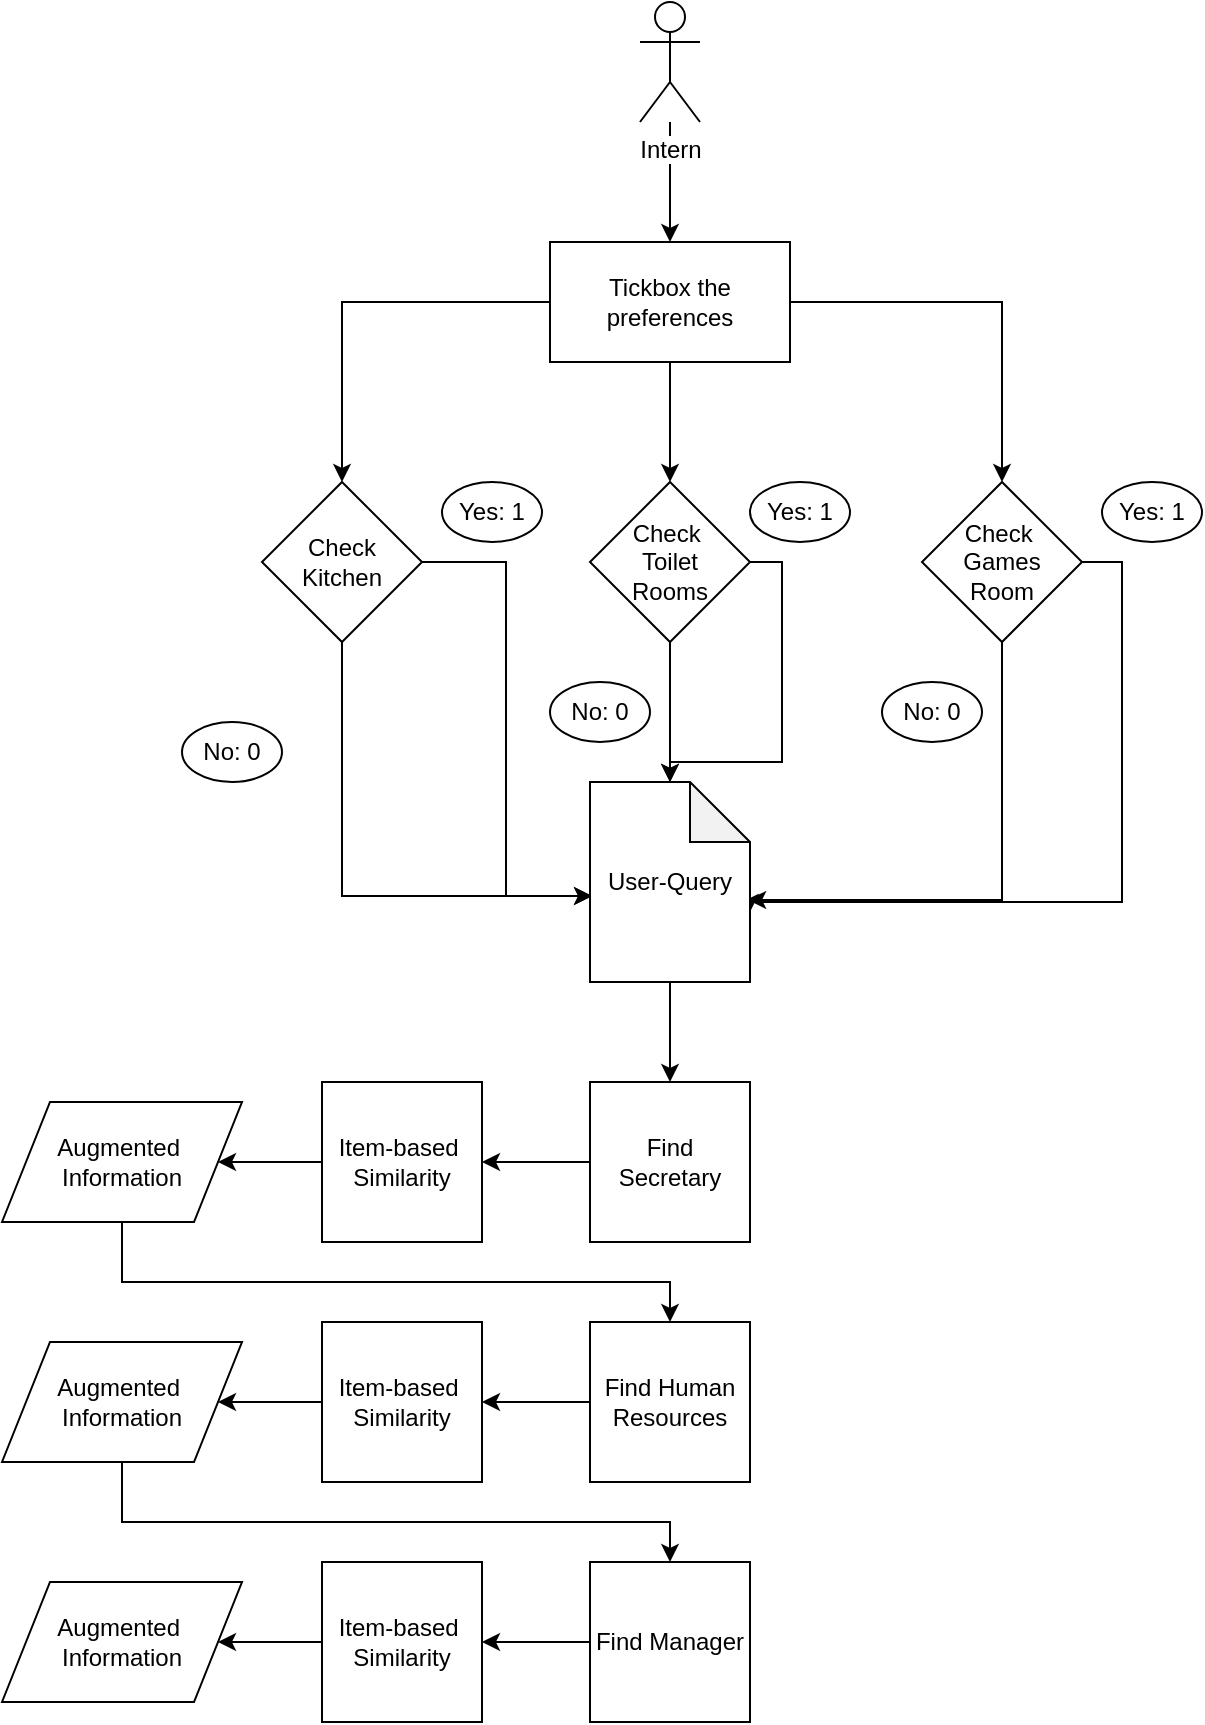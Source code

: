 <mxfile version="12.8.8"><diagram id="kWeO_miDUNJC8ZxaYHrX" name="Page-1"><mxGraphModel dx="967" dy="532" grid="1" gridSize="10" guides="1" tooltips="1" connect="1" arrows="1" fold="1" page="1" pageScale="1" pageWidth="827" pageHeight="1169" math="0" shadow="0"><root><mxCell id="0"/><mxCell id="1" parent="0"/><mxCell id="sgkdnnGBRxmuo2K_sVVX-17" style="edgeStyle=orthogonalEdgeStyle;rounded=0;orthogonalLoop=1;jettySize=auto;html=1;entryX=0.5;entryY=0;entryDx=0;entryDy=0;" edge="1" parent="1" source="sgkdnnGBRxmuo2K_sVVX-2" target="sgkdnnGBRxmuo2K_sVVX-5"><mxGeometry relative="1" as="geometry"/></mxCell><mxCell id="sgkdnnGBRxmuo2K_sVVX-2" value="Intern" style="shape=umlActor;verticalLabelPosition=bottom;labelBackgroundColor=#ffffff;verticalAlign=top;html=1;outlineConnect=0;" vertex="1" parent="1"><mxGeometry x="399" y="20" width="30" height="60" as="geometry"/></mxCell><mxCell id="sgkdnnGBRxmuo2K_sVVX-67" style="edgeStyle=orthogonalEdgeStyle;rounded=0;orthogonalLoop=1;jettySize=auto;html=1;entryX=0.5;entryY=0;entryDx=0;entryDy=0;" edge="1" parent="1" source="sgkdnnGBRxmuo2K_sVVX-5" target="sgkdnnGBRxmuo2K_sVVX-62"><mxGeometry relative="1" as="geometry"/></mxCell><mxCell id="sgkdnnGBRxmuo2K_sVVX-68" style="edgeStyle=orthogonalEdgeStyle;rounded=0;orthogonalLoop=1;jettySize=auto;html=1;entryX=0.5;entryY=0;entryDx=0;entryDy=0;" edge="1" parent="1" source="sgkdnnGBRxmuo2K_sVVX-5" target="sgkdnnGBRxmuo2K_sVVX-63"><mxGeometry relative="1" as="geometry"/></mxCell><mxCell id="sgkdnnGBRxmuo2K_sVVX-69" style="edgeStyle=orthogonalEdgeStyle;rounded=0;orthogonalLoop=1;jettySize=auto;html=1;" edge="1" parent="1" source="sgkdnnGBRxmuo2K_sVVX-5" target="sgkdnnGBRxmuo2K_sVVX-61"><mxGeometry relative="1" as="geometry"/></mxCell><mxCell id="sgkdnnGBRxmuo2K_sVVX-5" value="Tickbox the preferences" style="rounded=0;whiteSpace=wrap;html=1;" vertex="1" parent="1"><mxGeometry x="354" y="140" width="120" height="60" as="geometry"/></mxCell><mxCell id="sgkdnnGBRxmuo2K_sVVX-13" style="edgeStyle=orthogonalEdgeStyle;rounded=0;orthogonalLoop=1;jettySize=auto;html=1;entryX=0;entryY=0.5;entryDx=0;entryDy=0;" edge="1" parent="1" target="sgkdnnGBRxmuo2K_sVVX-10"><mxGeometry relative="1" as="geometry"><mxPoint x="374" y="400" as="sourcePoint"/><Array as="points"><mxPoint x="260" y="400"/><mxPoint x="260" y="520"/></Array></mxGeometry></mxCell><mxCell id="sgkdnnGBRxmuo2K_sVVX-29" style="edgeStyle=orthogonalEdgeStyle;rounded=0;orthogonalLoop=1;jettySize=auto;html=1;entryX=1;entryY=0.5;entryDx=0;entryDy=0;" edge="1" parent="1" source="sgkdnnGBRxmuo2K_sVVX-14" target="sgkdnnGBRxmuo2K_sVVX-27"><mxGeometry relative="1" as="geometry"/></mxCell><mxCell id="sgkdnnGBRxmuo2K_sVVX-14" value="Find Secretary" style="whiteSpace=wrap;html=1;aspect=fixed;" vertex="1" parent="1"><mxGeometry x="374" y="560" width="80" height="80" as="geometry"/></mxCell><mxCell id="sgkdnnGBRxmuo2K_sVVX-30" style="edgeStyle=orthogonalEdgeStyle;rounded=0;orthogonalLoop=1;jettySize=auto;html=1;entryX=1;entryY=0.5;entryDx=0;entryDy=0;" edge="1" parent="1" source="sgkdnnGBRxmuo2K_sVVX-27" target="sgkdnnGBRxmuo2K_sVVX-28"><mxGeometry relative="1" as="geometry"/></mxCell><mxCell id="sgkdnnGBRxmuo2K_sVVX-27" value="Item-based&amp;nbsp;&lt;br&gt;Similarity" style="whiteSpace=wrap;html=1;aspect=fixed;" vertex="1" parent="1"><mxGeometry x="240" y="560" width="80" height="80" as="geometry"/></mxCell><mxCell id="sgkdnnGBRxmuo2K_sVVX-36" style="edgeStyle=orthogonalEdgeStyle;rounded=0;orthogonalLoop=1;jettySize=auto;html=1;entryX=0.5;entryY=0;entryDx=0;entryDy=0;" edge="1" parent="1" source="sgkdnnGBRxmuo2K_sVVX-28" target="sgkdnnGBRxmuo2K_sVVX-31"><mxGeometry relative="1" as="geometry"><Array as="points"><mxPoint x="140" y="660"/><mxPoint x="414" y="660"/></Array></mxGeometry></mxCell><mxCell id="sgkdnnGBRxmuo2K_sVVX-28" value="Augmented&amp;nbsp;&lt;br&gt;Information" style="shape=parallelogram;perimeter=parallelogramPerimeter;whiteSpace=wrap;html=1;" vertex="1" parent="1"><mxGeometry x="80" y="570" width="120" height="60" as="geometry"/></mxCell><mxCell id="sgkdnnGBRxmuo2K_sVVX-34" style="edgeStyle=orthogonalEdgeStyle;rounded=0;orthogonalLoop=1;jettySize=auto;html=1;entryX=1;entryY=0.5;entryDx=0;entryDy=0;" edge="1" parent="1" source="sgkdnnGBRxmuo2K_sVVX-31" target="sgkdnnGBRxmuo2K_sVVX-32"><mxGeometry relative="1" as="geometry"/></mxCell><mxCell id="sgkdnnGBRxmuo2K_sVVX-31" value="Find Human&lt;br&gt;Resources" style="whiteSpace=wrap;html=1;aspect=fixed;" vertex="1" parent="1"><mxGeometry x="374" y="680" width="80" height="80" as="geometry"/></mxCell><mxCell id="sgkdnnGBRxmuo2K_sVVX-35" style="edgeStyle=orthogonalEdgeStyle;rounded=0;orthogonalLoop=1;jettySize=auto;html=1;" edge="1" parent="1" source="sgkdnnGBRxmuo2K_sVVX-32" target="sgkdnnGBRxmuo2K_sVVX-33"><mxGeometry relative="1" as="geometry"/></mxCell><mxCell id="sgkdnnGBRxmuo2K_sVVX-32" value="Item-based&amp;nbsp;&lt;br&gt;Similarity" style="whiteSpace=wrap;html=1;aspect=fixed;" vertex="1" parent="1"><mxGeometry x="240" y="680" width="80" height="80" as="geometry"/></mxCell><mxCell id="sgkdnnGBRxmuo2K_sVVX-38" style="edgeStyle=orthogonalEdgeStyle;rounded=0;orthogonalLoop=1;jettySize=auto;html=1;entryX=0.5;entryY=0;entryDx=0;entryDy=0;" edge="1" parent="1" source="sgkdnnGBRxmuo2K_sVVX-33" target="sgkdnnGBRxmuo2K_sVVX-37"><mxGeometry relative="1" as="geometry"><Array as="points"><mxPoint x="140" y="780"/><mxPoint x="414" y="780"/></Array></mxGeometry></mxCell><mxCell id="sgkdnnGBRxmuo2K_sVVX-33" value="Augmented&amp;nbsp;&lt;br&gt;Information" style="shape=parallelogram;perimeter=parallelogramPerimeter;whiteSpace=wrap;html=1;" vertex="1" parent="1"><mxGeometry x="80" y="690" width="120" height="60" as="geometry"/></mxCell><mxCell id="sgkdnnGBRxmuo2K_sVVX-40" style="edgeStyle=orthogonalEdgeStyle;rounded=0;orthogonalLoop=1;jettySize=auto;html=1;" edge="1" parent="1" source="sgkdnnGBRxmuo2K_sVVX-37" target="sgkdnnGBRxmuo2K_sVVX-39"><mxGeometry relative="1" as="geometry"/></mxCell><mxCell id="sgkdnnGBRxmuo2K_sVVX-37" value="Find Manager" style="whiteSpace=wrap;html=1;aspect=fixed;" vertex="1" parent="1"><mxGeometry x="374" y="800" width="80" height="80" as="geometry"/></mxCell><mxCell id="sgkdnnGBRxmuo2K_sVVX-42" style="edgeStyle=orthogonalEdgeStyle;rounded=0;orthogonalLoop=1;jettySize=auto;html=1;entryX=1;entryY=0.5;entryDx=0;entryDy=0;" edge="1" parent="1" source="sgkdnnGBRxmuo2K_sVVX-39" target="sgkdnnGBRxmuo2K_sVVX-41"><mxGeometry relative="1" as="geometry"/></mxCell><mxCell id="sgkdnnGBRxmuo2K_sVVX-39" value="Item-based&amp;nbsp;&lt;br&gt;Similarity" style="whiteSpace=wrap;html=1;aspect=fixed;" vertex="1" parent="1"><mxGeometry x="240" y="800" width="80" height="80" as="geometry"/></mxCell><mxCell id="sgkdnnGBRxmuo2K_sVVX-41" value="Augmented&amp;nbsp;&lt;br&gt;Information" style="shape=parallelogram;perimeter=parallelogramPerimeter;whiteSpace=wrap;html=1;" vertex="1" parent="1"><mxGeometry x="80" y="810" width="120" height="60" as="geometry"/></mxCell><mxCell id="sgkdnnGBRxmuo2K_sVVX-70" style="edgeStyle=orthogonalEdgeStyle;rounded=0;orthogonalLoop=1;jettySize=auto;html=1;entryX=0.013;entryY=0.57;entryDx=0;entryDy=0;entryPerimeter=0;" edge="1" parent="1" source="sgkdnnGBRxmuo2K_sVVX-61" target="sgkdnnGBRxmuo2K_sVVX-66"><mxGeometry relative="1" as="geometry"><Array as="points"><mxPoint x="250" y="467"/></Array></mxGeometry></mxCell><mxCell id="sgkdnnGBRxmuo2K_sVVX-71" style="edgeStyle=orthogonalEdgeStyle;rounded=0;orthogonalLoop=1;jettySize=auto;html=1;entryX=0.013;entryY=0.57;entryDx=0;entryDy=0;entryPerimeter=0;" edge="1" parent="1" source="sgkdnnGBRxmuo2K_sVVX-61" target="sgkdnnGBRxmuo2K_sVVX-66"><mxGeometry relative="1" as="geometry"/></mxCell><mxCell id="sgkdnnGBRxmuo2K_sVVX-61" value="Check&lt;br&gt;Kitchen" style="rhombus;whiteSpace=wrap;html=1;" vertex="1" parent="1"><mxGeometry x="210" y="260" width="80" height="80" as="geometry"/></mxCell><mxCell id="sgkdnnGBRxmuo2K_sVVX-74" style="edgeStyle=orthogonalEdgeStyle;rounded=0;orthogonalLoop=1;jettySize=auto;html=1;" edge="1" parent="1" source="sgkdnnGBRxmuo2K_sVVX-62" target="sgkdnnGBRxmuo2K_sVVX-66"><mxGeometry relative="1" as="geometry"/></mxCell><mxCell id="sgkdnnGBRxmuo2K_sVVX-75" style="edgeStyle=orthogonalEdgeStyle;rounded=0;orthogonalLoop=1;jettySize=auto;html=1;entryX=0.5;entryY=0;entryDx=0;entryDy=0;entryPerimeter=0;" edge="1" parent="1" source="sgkdnnGBRxmuo2K_sVVX-62" target="sgkdnnGBRxmuo2K_sVVX-66"><mxGeometry relative="1" as="geometry"><Array as="points"><mxPoint x="470" y="300"/><mxPoint x="470" y="400"/><mxPoint x="414" y="400"/></Array></mxGeometry></mxCell><mxCell id="sgkdnnGBRxmuo2K_sVVX-62" value="Check&amp;nbsp;&lt;br&gt;Toilet&lt;br&gt;Rooms" style="rhombus;whiteSpace=wrap;html=1;" vertex="1" parent="1"><mxGeometry x="374" y="260" width="80" height="80" as="geometry"/></mxCell><mxCell id="sgkdnnGBRxmuo2K_sVVX-78" style="edgeStyle=orthogonalEdgeStyle;rounded=0;orthogonalLoop=1;jettySize=auto;html=1;entryX=0.988;entryY=0.59;entryDx=0;entryDy=0;entryPerimeter=0;" edge="1" parent="1" source="sgkdnnGBRxmuo2K_sVVX-63" target="sgkdnnGBRxmuo2K_sVVX-66"><mxGeometry relative="1" as="geometry"><Array as="points"><mxPoint x="580" y="469"/></Array></mxGeometry></mxCell><mxCell id="sgkdnnGBRxmuo2K_sVVX-79" style="edgeStyle=orthogonalEdgeStyle;rounded=0;orthogonalLoop=1;jettySize=auto;html=1;entryX=0;entryY=0;entryDx=80;entryDy=65;entryPerimeter=0;" edge="1" parent="1" source="sgkdnnGBRxmuo2K_sVVX-63" target="sgkdnnGBRxmuo2K_sVVX-66"><mxGeometry relative="1" as="geometry"><mxPoint x="580" y="470" as="targetPoint"/><Array as="points"><mxPoint x="640" y="300"/><mxPoint x="640" y="470"/><mxPoint x="454" y="470"/></Array></mxGeometry></mxCell><mxCell id="sgkdnnGBRxmuo2K_sVVX-63" value="Check&amp;nbsp;&lt;br&gt;Games &lt;br&gt;Room" style="rhombus;whiteSpace=wrap;html=1;" vertex="1" parent="1"><mxGeometry x="540" y="260" width="80" height="80" as="geometry"/></mxCell><mxCell id="sgkdnnGBRxmuo2K_sVVX-82" style="edgeStyle=orthogonalEdgeStyle;rounded=0;orthogonalLoop=1;jettySize=auto;html=1;entryX=0.5;entryY=0;entryDx=0;entryDy=0;" edge="1" parent="1" source="sgkdnnGBRxmuo2K_sVVX-66" target="sgkdnnGBRxmuo2K_sVVX-14"><mxGeometry relative="1" as="geometry"/></mxCell><mxCell id="sgkdnnGBRxmuo2K_sVVX-66" value="User-Query" style="shape=note;whiteSpace=wrap;html=1;backgroundOutline=1;darkOpacity=0.05;" vertex="1" parent="1"><mxGeometry x="374" y="410" width="80" height="100" as="geometry"/></mxCell><mxCell id="sgkdnnGBRxmuo2K_sVVX-72" value="No: 0" style="ellipse;whiteSpace=wrap;html=1;" vertex="1" parent="1"><mxGeometry x="170" y="380" width="50" height="30" as="geometry"/></mxCell><mxCell id="sgkdnnGBRxmuo2K_sVVX-73" value="Yes: 1" style="ellipse;whiteSpace=wrap;html=1;" vertex="1" parent="1"><mxGeometry x="300" y="260" width="50" height="30" as="geometry"/></mxCell><mxCell id="sgkdnnGBRxmuo2K_sVVX-76" value="No: 0" style="ellipse;whiteSpace=wrap;html=1;" vertex="1" parent="1"><mxGeometry x="354" y="360" width="50" height="30" as="geometry"/></mxCell><mxCell id="sgkdnnGBRxmuo2K_sVVX-77" value="Yes: 1" style="ellipse;whiteSpace=wrap;html=1;" vertex="1" parent="1"><mxGeometry x="454" y="260" width="50" height="30" as="geometry"/></mxCell><mxCell id="sgkdnnGBRxmuo2K_sVVX-80" value="Yes: 1" style="ellipse;whiteSpace=wrap;html=1;" vertex="1" parent="1"><mxGeometry x="630" y="260" width="50" height="30" as="geometry"/></mxCell><mxCell id="sgkdnnGBRxmuo2K_sVVX-81" value="No: 0" style="ellipse;whiteSpace=wrap;html=1;" vertex="1" parent="1"><mxGeometry x="520" y="360" width="50" height="30" as="geometry"/></mxCell></root></mxGraphModel></diagram></mxfile>